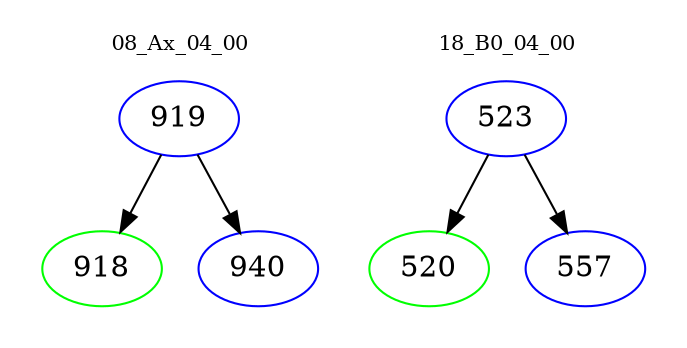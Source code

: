 digraph{
subgraph cluster_0 {
color = white
label = "08_Ax_04_00";
fontsize=10;
T0_919 [label="919", color="blue"]
T0_919 -> T0_918 [color="black"]
T0_918 [label="918", color="green"]
T0_919 -> T0_940 [color="black"]
T0_940 [label="940", color="blue"]
}
subgraph cluster_1 {
color = white
label = "18_B0_04_00";
fontsize=10;
T1_523 [label="523", color="blue"]
T1_523 -> T1_520 [color="black"]
T1_520 [label="520", color="green"]
T1_523 -> T1_557 [color="black"]
T1_557 [label="557", color="blue"]
}
}
